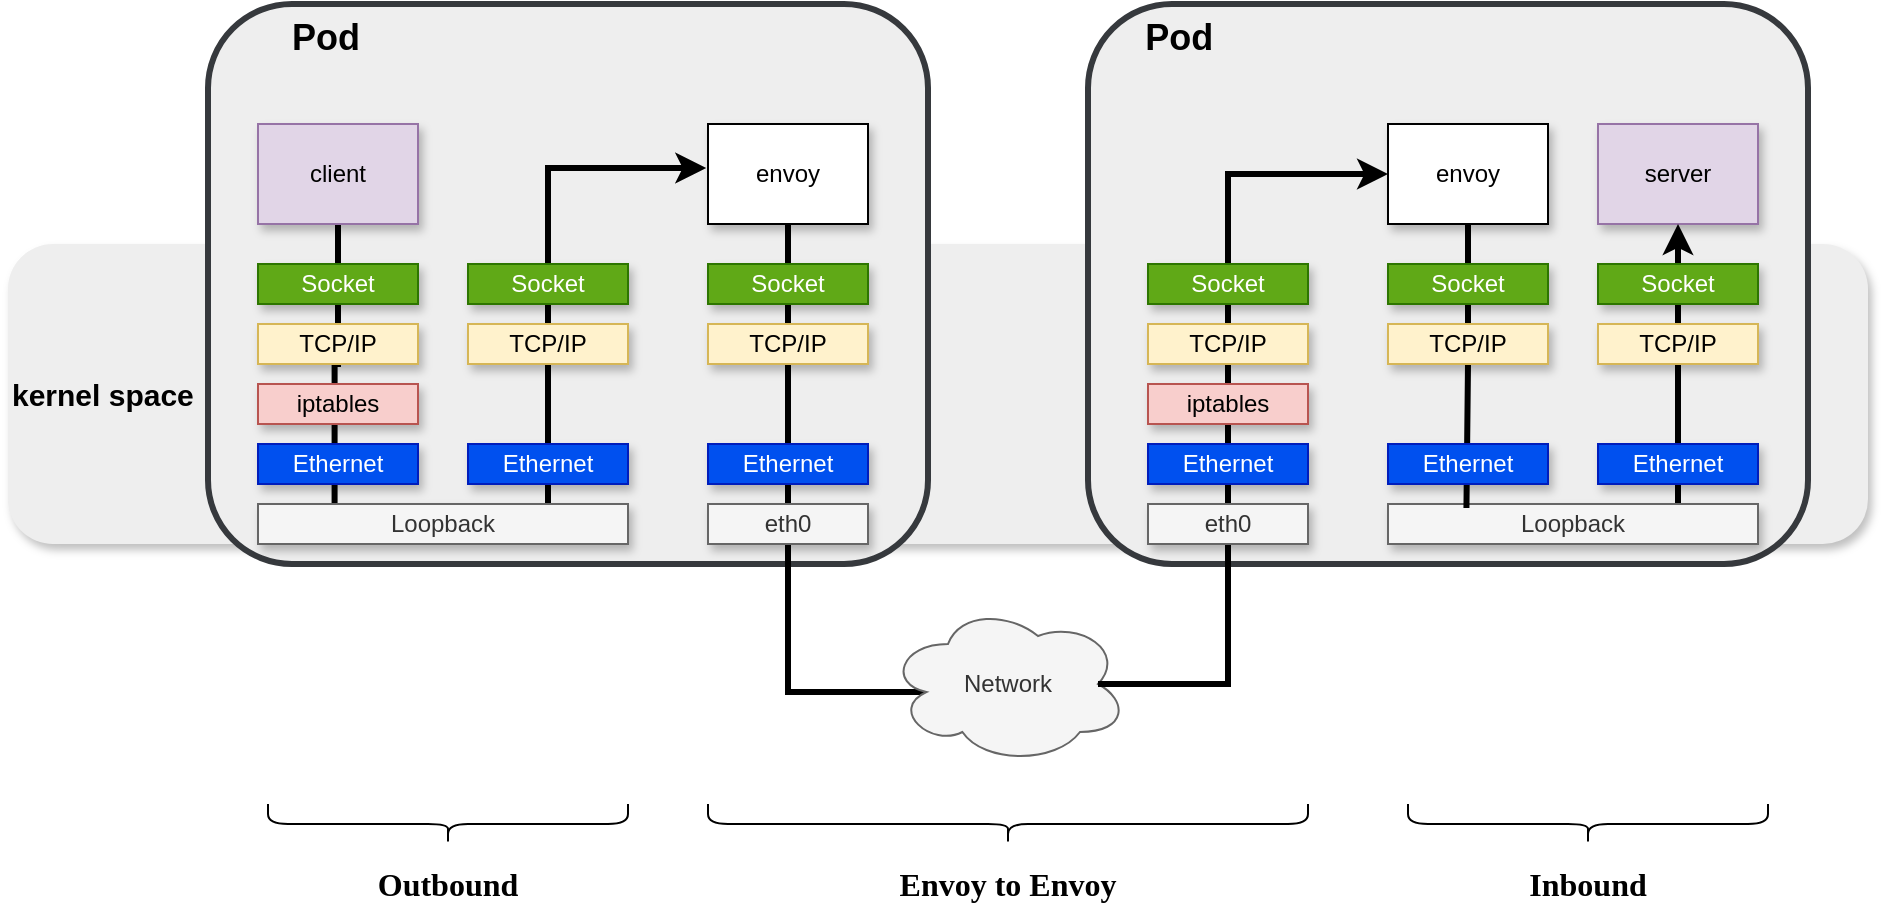 <mxfile version="14.6.13" type="device" pages="2"><diagram id="94O-eWi-ujNEiFMTeJ2n" name="Page-1"><mxGraphModel dx="1097" dy="746" grid="1" gridSize="10" guides="1" tooltips="1" connect="1" arrows="1" fold="1" page="1" pageScale="1" pageWidth="850" pageHeight="1100" math="0" shadow="0"><root><mxCell id="0"/><mxCell id="1" parent="0"/><mxCell id="JUNj7mSkVkrH1f1PvEp7-1" value="&lt;b&gt;&lt;font style=&quot;font-size: 15px&quot;&gt;kernel space&lt;/font&gt;&lt;/b&gt;" style="rounded=1;whiteSpace=wrap;html=1;shadow=1;align=left;fillColor=#eeeeee;strokeColor=none;" parent="1" vertex="1"><mxGeometry x="80" y="170" width="930" height="150" as="geometry"/></mxCell><mxCell id="LQTs8PRi4ih6TT2D-i4s-1" value="&lt;font style=&quot;font-size: 18px&quot;&gt;&lt;b&gt;&amp;nbsp; &amp;nbsp; &amp;nbsp; &amp;nbsp; &lt;font style=&quot;font-size: 18px&quot;&gt;Pod&lt;/font&gt;&lt;/b&gt;&lt;/font&gt;" style="rounded=1;whiteSpace=wrap;html=1;align=left;verticalAlign=top;fontSize=13;strokeWidth=3;fillColor=#eeeeee;strokeColor=#36393d;" parent="1" vertex="1"><mxGeometry x="180" y="50" width="360" height="280" as="geometry"/></mxCell><mxCell id="LQTs8PRi4ih6TT2D-i4s-37" value="" style="edgeStyle=orthogonalEdgeStyle;rounded=0;orthogonalLoop=1;jettySize=auto;html=1;entryX=0.207;entryY=0.118;entryDx=0;entryDy=0;entryPerimeter=0;strokeWidth=3;endArrow=none;endFill=0;" parent="1" source="LQTs8PRi4ih6TT2D-i4s-2" target="LQTs8PRi4ih6TT2D-i4s-7" edge="1"><mxGeometry relative="1" as="geometry"/></mxCell><mxCell id="LQTs8PRi4ih6TT2D-i4s-2" value="client" style="rounded=0;whiteSpace=wrap;html=1;fillColor=#e1d5e7;strokeColor=#9673a6;shadow=1;" parent="1" vertex="1"><mxGeometry x="205" y="110" width="80" height="50" as="geometry"/></mxCell><mxCell id="LQTs8PRi4ih6TT2D-i4s-3" value="Socket" style="rounded=0;whiteSpace=wrap;html=1;fillColor=#60a917;strokeColor=#2D7600;fontColor=#ffffff;shadow=1;" parent="1" vertex="1"><mxGeometry x="205" y="180" width="80" height="20" as="geometry"/></mxCell><mxCell id="LQTs8PRi4ih6TT2D-i4s-4" value="TCP/IP&lt;span style=&quot;color: rgba(0 , 0 , 0 , 0) ; font-family: monospace ; font-size: 0px&quot;&gt;%3CmxGraphModel%3E%3Croot%3E%3CmxCell%20id%3D%220%22%2F%3E%3CmxCell%20id%3D%221%22%20parent%3D%220%22%2F%3E%3CmxCell%20id%3D%222%22%20value%3D%22Socket%22%20style%3D%22rounded%3D0%3BwhiteSpace%3Dwrap%3Bhtml%3D1%3B%22%20vertex%3D%221%22%20parent%3D%221%22%3E%3CmxGeometry%20x%3D%22205%22%20y%3D%22180%22%20width%3D%2280%22%20height%3D%2220%22%20as%3D%22geometry%22%2F%3E%3C%2FmxCell%3E%3C%2Froot%3E%3C%2FmxGraphModel%3E&lt;/span&gt;" style="rounded=0;whiteSpace=wrap;html=1;fillColor=#fff2cc;strokeColor=#d6b656;shadow=1;" parent="1" vertex="1"><mxGeometry x="205" y="210" width="80" height="20" as="geometry"/></mxCell><mxCell id="LQTs8PRi4ih6TT2D-i4s-6" value="iptables" style="rounded=0;whiteSpace=wrap;html=1;fillColor=#f8cecc;strokeColor=#b85450;shadow=1;" parent="1" vertex="1"><mxGeometry x="205" y="240" width="80" height="20" as="geometry"/></mxCell><mxCell id="LQTs8PRi4ih6TT2D-i4s-38" style="edgeStyle=orthogonalEdgeStyle;rounded=0;orthogonalLoop=1;jettySize=auto;html=1;strokeColor=#000000;entryX=-0.011;entryY=0.44;entryDx=0;entryDy=0;entryPerimeter=0;strokeWidth=3;" parent="1" source="LQTs8PRi4ih6TT2D-i4s-7" target="LQTs8PRi4ih6TT2D-i4s-15" edge="1"><mxGeometry relative="1" as="geometry"><Array as="points"><mxPoint x="350" y="132"/></Array></mxGeometry></mxCell><mxCell id="LQTs8PRi4ih6TT2D-i4s-7" value="Loopback" style="rounded=0;whiteSpace=wrap;html=1;fillColor=#f5f5f5;strokeColor=#666666;fontColor=#333333;shadow=1;" parent="1" vertex="1"><mxGeometry x="205" y="300" width="185" height="20" as="geometry"/></mxCell><mxCell id="LQTs8PRi4ih6TT2D-i4s-8" value="Ethernet" style="rounded=0;whiteSpace=wrap;html=1;fillColor=#0050ef;strokeColor=#001DBC;fontColor=#ffffff;shadow=1;" parent="1" vertex="1"><mxGeometry x="205" y="270" width="80" height="20" as="geometry"/></mxCell><mxCell id="LQTs8PRi4ih6TT2D-i4s-11" value="Socket" style="rounded=0;whiteSpace=wrap;html=1;fillColor=#60a917;strokeColor=#2D7600;fontColor=#ffffff;shadow=1;" parent="1" vertex="1"><mxGeometry x="310" y="180" width="80" height="20" as="geometry"/></mxCell><mxCell id="LQTs8PRi4ih6TT2D-i4s-12" value="TCP/IP&lt;span style=&quot;color: rgba(0 , 0 , 0 , 0) ; font-family: monospace ; font-size: 0px&quot;&gt;%3CmxGraphModel%3E%3Croot%3E%3CmxCell%20id%3D%220%22%2F%3E%3CmxCell%20id%3D%221%22%20parent%3D%220%22%2F%3E%3CmxCell%20id%3D%222%22%20value%3D%22Socket%22%20style%3D%22rounded%3D0%3BwhiteSpace%3Dwrap%3Bhtml%3D1%3B%22%20vertex%3D%221%22%20parent%3D%221%22%3E%3CmxGeometry%20x%3D%22205%22%20y%3D%22180%22%20width%3D%2280%22%20height%3D%2220%22%20as%3D%22geometry%22%2F%3E%3C%2FmxCell%3E%3C%2Froot%3E%3C%2FmxGraphModel%3E&lt;/span&gt;" style="rounded=0;whiteSpace=wrap;html=1;fillColor=#fff2cc;strokeColor=#d6b656;shadow=1;" parent="1" vertex="1"><mxGeometry x="310" y="210" width="80" height="20" as="geometry"/></mxCell><mxCell id="LQTs8PRi4ih6TT2D-i4s-14" value="Ethernet" style="rounded=0;whiteSpace=wrap;html=1;fillColor=#0050ef;strokeColor=#001DBC;fontColor=#ffffff;shadow=1;" parent="1" vertex="1"><mxGeometry x="310" y="270" width="80" height="20" as="geometry"/></mxCell><mxCell id="LQTs8PRi4ih6TT2D-i4s-40" style="edgeStyle=orthogonalEdgeStyle;rounded=0;orthogonalLoop=1;jettySize=auto;html=1;entryX=0.16;entryY=0.55;entryDx=0;entryDy=0;entryPerimeter=0;strokeColor=#000000;strokeWidth=3;endArrow=none;endFill=0;" parent="1" source="LQTs8PRi4ih6TT2D-i4s-15" target="LQTs8PRi4ih6TT2D-i4s-39" edge="1"><mxGeometry relative="1" as="geometry"><Array as="points"><mxPoint x="470" y="394"/></Array></mxGeometry></mxCell><mxCell id="LQTs8PRi4ih6TT2D-i4s-15" value="envoy" style="rounded=0;whiteSpace=wrap;html=1;shadow=1;" parent="1" vertex="1"><mxGeometry x="430" y="110" width="80" height="50" as="geometry"/></mxCell><mxCell id="LQTs8PRi4ih6TT2D-i4s-16" value="Socket" style="rounded=0;whiteSpace=wrap;html=1;fillColor=#60a917;strokeColor=#2D7600;fontColor=#ffffff;shadow=1;" parent="1" vertex="1"><mxGeometry x="430" y="180" width="80" height="20" as="geometry"/></mxCell><mxCell id="LQTs8PRi4ih6TT2D-i4s-17" value="TCP/IP&lt;span style=&quot;color: rgba(0 , 0 , 0 , 0) ; font-family: monospace ; font-size: 0px&quot;&gt;%3CmxGraphModel%3E%3Croot%3E%3CmxCell%20id%3D%220%22%2F%3E%3CmxCell%20id%3D%221%22%20parent%3D%220%22%2F%3E%3CmxCell%20id%3D%222%22%20value%3D%22Socket%22%20style%3D%22rounded%3D0%3BwhiteSpace%3Dwrap%3Bhtml%3D1%3B%22%20vertex%3D%221%22%20parent%3D%221%22%3E%3CmxGeometry%20x%3D%22205%22%20y%3D%22180%22%20width%3D%2280%22%20height%3D%2220%22%20as%3D%22geometry%22%2F%3E%3C%2FmxCell%3E%3C%2Froot%3E%3C%2FmxGraphModel%3E&lt;/span&gt;" style="rounded=0;whiteSpace=wrap;html=1;fillColor=#fff2cc;strokeColor=#d6b656;shadow=1;" parent="1" vertex="1"><mxGeometry x="430" y="210" width="80" height="20" as="geometry"/></mxCell><mxCell id="LQTs8PRi4ih6TT2D-i4s-19" value="Ethernet" style="rounded=0;whiteSpace=wrap;html=1;fillColor=#0050ef;strokeColor=#001DBC;fontColor=#ffffff;shadow=1;" parent="1" vertex="1"><mxGeometry x="430" y="270" width="80" height="20" as="geometry"/></mxCell><mxCell id="LQTs8PRi4ih6TT2D-i4s-20" value="eth0" style="rounded=0;whiteSpace=wrap;html=1;fillColor=#f5f5f5;strokeColor=#666666;fontColor=#333333;shadow=1;" parent="1" vertex="1"><mxGeometry x="430" y="300" width="80" height="20" as="geometry"/></mxCell><mxCell id="LQTs8PRi4ih6TT2D-i4s-21" value="&lt;span&gt;&amp;nbsp; &amp;nbsp; &amp;nbsp; &amp;nbsp;&amp;nbsp;&lt;/span&gt;&lt;b&gt;&lt;font style=&quot;font-size: 18px&quot;&gt;Pod&lt;/font&gt;&lt;/b&gt;" style="rounded=1;whiteSpace=wrap;html=1;align=left;verticalAlign=top;strokeWidth=3;fillColor=#eeeeee;strokeColor=#36393d;" parent="1" vertex="1"><mxGeometry x="620" y="50" width="360" height="280" as="geometry"/></mxCell><mxCell id="LQTs8PRi4ih6TT2D-i4s-22" value="server" style="rounded=0;whiteSpace=wrap;html=1;fillColor=#e1d5e7;strokeColor=#9673a6;shadow=1;" parent="1" vertex="1"><mxGeometry x="875" y="110" width="80" height="50" as="geometry"/></mxCell><mxCell id="LQTs8PRi4ih6TT2D-i4s-43" style="edgeStyle=orthogonalEdgeStyle;rounded=0;orthogonalLoop=1;jettySize=auto;html=1;entryX=0.5;entryY=1;entryDx=0;entryDy=0;strokeColor=#000000;strokeWidth=3;" parent="1" source="LQTs8PRi4ih6TT2D-i4s-26" target="LQTs8PRi4ih6TT2D-i4s-22" edge="1"><mxGeometry relative="1" as="geometry"><Array as="points"><mxPoint x="915" y="260"/><mxPoint x="915" y="260"/></Array></mxGeometry></mxCell><mxCell id="LQTs8PRi4ih6TT2D-i4s-26" value="Loopback" style="rounded=0;whiteSpace=wrap;html=1;fillColor=#f5f5f5;strokeColor=#666666;fontColor=#333333;shadow=1;" parent="1" vertex="1"><mxGeometry x="770" y="300" width="185" height="20" as="geometry"/></mxCell><mxCell id="LQTs8PRi4ih6TT2D-i4s-28" value="Socket" style="rounded=0;whiteSpace=wrap;html=1;fillColor=#60a917;strokeColor=#2D7600;fontColor=#ffffff;shadow=1;" parent="1" vertex="1"><mxGeometry x="875" y="180" width="80" height="20" as="geometry"/></mxCell><mxCell id="LQTs8PRi4ih6TT2D-i4s-29" value="TCP/IP&lt;span style=&quot;color: rgba(0 , 0 , 0 , 0) ; font-family: monospace ; font-size: 0px&quot;&gt;%3CmxGraphModel%3E%3Croot%3E%3CmxCell%20id%3D%220%22%2F%3E%3CmxCell%20id%3D%221%22%20parent%3D%220%22%2F%3E%3CmxCell%20id%3D%222%22%20value%3D%22Socket%22%20style%3D%22rounded%3D0%3BwhiteSpace%3Dwrap%3Bhtml%3D1%3B%22%20vertex%3D%221%22%20parent%3D%221%22%3E%3CmxGeometry%20x%3D%22205%22%20y%3D%22180%22%20width%3D%2280%22%20height%3D%2220%22%20as%3D%22geometry%22%2F%3E%3C%2FmxCell%3E%3C%2Froot%3E%3C%2FmxGraphModel%3E&lt;/span&gt;" style="rounded=0;whiteSpace=wrap;html=1;fillColor=#fff2cc;strokeColor=#d6b656;shadow=1;" parent="1" vertex="1"><mxGeometry x="875" y="210" width="80" height="20" as="geometry"/></mxCell><mxCell id="LQTs8PRi4ih6TT2D-i4s-30" value="Ethernet" style="rounded=0;whiteSpace=wrap;html=1;fillColor=#0050ef;strokeColor=#001DBC;fontColor=#ffffff;shadow=1;" parent="1" vertex="1"><mxGeometry x="875" y="270" width="80" height="20" as="geometry"/></mxCell><mxCell id="LQTs8PRi4ih6TT2D-i4s-42" style="edgeStyle=orthogonalEdgeStyle;rounded=0;orthogonalLoop=1;jettySize=auto;html=1;entryX=0.212;entryY=0.099;entryDx=0;entryDy=0;entryPerimeter=0;strokeColor=#000000;strokeWidth=3;endArrow=none;endFill=0;" parent="1" source="LQTs8PRi4ih6TT2D-i4s-31" target="LQTs8PRi4ih6TT2D-i4s-26" edge="1"><mxGeometry relative="1" as="geometry"/></mxCell><mxCell id="LQTs8PRi4ih6TT2D-i4s-31" value="envoy" style="rounded=0;whiteSpace=wrap;html=1;shadow=1;" parent="1" vertex="1"><mxGeometry x="770" y="110" width="80" height="50" as="geometry"/></mxCell><mxCell id="LQTs8PRi4ih6TT2D-i4s-39" value="Network" style="ellipse;shape=cloud;whiteSpace=wrap;html=1;fillColor=#f5f5f5;strokeColor=#666666;fontColor=#333333;" parent="1" vertex="1"><mxGeometry x="520" y="350" width="120" height="80" as="geometry"/></mxCell><mxCell id="LQTs8PRi4ih6TT2D-i4s-41" style="edgeStyle=orthogonalEdgeStyle;rounded=0;orthogonalLoop=1;jettySize=auto;html=1;entryX=0;entryY=0.5;entryDx=0;entryDy=0;strokeColor=#000000;exitX=0.875;exitY=0.5;exitDx=0;exitDy=0;exitPerimeter=0;strokeWidth=3;" parent="1" source="LQTs8PRi4ih6TT2D-i4s-39" target="LQTs8PRi4ih6TT2D-i4s-31" edge="1"><mxGeometry relative="1" as="geometry"><Array as="points"><mxPoint x="690" y="390"/><mxPoint x="690" y="135"/></Array></mxGeometry></mxCell><mxCell id="LQTs8PRi4ih6TT2D-i4s-32" value="Socket" style="rounded=0;whiteSpace=wrap;html=1;fillColor=#60a917;strokeColor=#2D7600;fontColor=#ffffff;shadow=1;" parent="1" vertex="1"><mxGeometry x="650" y="180" width="80" height="20" as="geometry"/></mxCell><mxCell id="LQTs8PRi4ih6TT2D-i4s-33" value="TCP/IP&lt;span style=&quot;color: rgba(0 , 0 , 0 , 0) ; font-family: monospace ; font-size: 0px&quot;&gt;%3CmxGraphModel%3E%3Croot%3E%3CmxCell%20id%3D%220%22%2F%3E%3CmxCell%20id%3D%221%22%20parent%3D%220%22%2F%3E%3CmxCell%20id%3D%222%22%20value%3D%22Socket%22%20style%3D%22rounded%3D0%3BwhiteSpace%3Dwrap%3Bhtml%3D1%3B%22%20vertex%3D%221%22%20parent%3D%221%22%3E%3CmxGeometry%20x%3D%22205%22%20y%3D%22180%22%20width%3D%2280%22%20height%3D%2220%22%20as%3D%22geometry%22%2F%3E%3C%2FmxCell%3E%3C%2Froot%3E%3C%2FmxGraphModel%3E&lt;/span&gt;" style="rounded=0;whiteSpace=wrap;html=1;fillColor=#fff2cc;strokeColor=#d6b656;shadow=1;" parent="1" vertex="1"><mxGeometry x="650" y="210" width="80" height="20" as="geometry"/></mxCell><mxCell id="LQTs8PRi4ih6TT2D-i4s-34" value="iptables" style="rounded=0;whiteSpace=wrap;html=1;fillColor=#f8cecc;strokeColor=#b85450;shadow=1;" parent="1" vertex="1"><mxGeometry x="650" y="240" width="80" height="20" as="geometry"/></mxCell><mxCell id="LQTs8PRi4ih6TT2D-i4s-35" value="Ethernet" style="rounded=0;whiteSpace=wrap;html=1;fillColor=#0050ef;strokeColor=#001DBC;fontColor=#ffffff;shadow=1;" parent="1" vertex="1"><mxGeometry x="650" y="270" width="80" height="20" as="geometry"/></mxCell><mxCell id="LQTs8PRi4ih6TT2D-i4s-36" value="eth0" style="rounded=0;whiteSpace=wrap;html=1;fillColor=#f5f5f5;strokeColor=#666666;fontColor=#333333;shadow=1;" parent="1" vertex="1"><mxGeometry x="650" y="300" width="80" height="20" as="geometry"/></mxCell><mxCell id="LQTs8PRi4ih6TT2D-i4s-23" value="Socket" style="rounded=0;whiteSpace=wrap;html=1;fillColor=#60a917;strokeColor=#2D7600;fontColor=#ffffff;shadow=1;" parent="1" vertex="1"><mxGeometry x="770" y="180" width="80" height="20" as="geometry"/></mxCell><mxCell id="LQTs8PRi4ih6TT2D-i4s-24" value="TCP/IP&lt;span style=&quot;color: rgba(0 , 0 , 0 , 0) ; font-family: monospace ; font-size: 0px&quot;&gt;%3CmxGraphModel%3E%3Croot%3E%3CmxCell%20id%3D%220%22%2F%3E%3CmxCell%20id%3D%221%22%20parent%3D%220%22%2F%3E%3CmxCell%20id%3D%222%22%20value%3D%22Socket%22%20style%3D%22rounded%3D0%3BwhiteSpace%3Dwrap%3Bhtml%3D1%3B%22%20vertex%3D%221%22%20parent%3D%221%22%3E%3CmxGeometry%20x%3D%22205%22%20y%3D%22180%22%20width%3D%2280%22%20height%3D%2220%22%20as%3D%22geometry%22%2F%3E%3C%2FmxCell%3E%3C%2Froot%3E%3C%2FmxGraphModel%3E&lt;/span&gt;" style="rounded=0;whiteSpace=wrap;html=1;fillColor=#fff2cc;strokeColor=#d6b656;shadow=1;" parent="1" vertex="1"><mxGeometry x="770" y="210" width="80" height="20" as="geometry"/></mxCell><mxCell id="LQTs8PRi4ih6TT2D-i4s-27" value="Ethernet" style="rounded=0;whiteSpace=wrap;html=1;fillColor=#0050ef;strokeColor=#001DBC;fontColor=#ffffff;shadow=1;" parent="1" vertex="1"><mxGeometry x="770" y="270" width="80" height="20" as="geometry"/></mxCell><mxCell id="aSzpa56uF7fCM-NlnVNw-1" value="" style="shape=curlyBracket;whiteSpace=wrap;html=1;rounded=1;flipH=1;size=0.5;rotation=90;" parent="1" vertex="1"><mxGeometry x="290" y="370" width="20" height="180" as="geometry"/></mxCell><mxCell id="aSzpa56uF7fCM-NlnVNw-2" value="" style="shape=curlyBracket;whiteSpace=wrap;html=1;rounded=1;flipH=1;size=0.5;rotation=90;" parent="1" vertex="1"><mxGeometry x="570" y="310" width="20" height="300" as="geometry"/></mxCell><mxCell id="aSzpa56uF7fCM-NlnVNw-3" value="" style="shape=curlyBracket;whiteSpace=wrap;html=1;rounded=1;flipH=1;size=0.5;rotation=90;" parent="1" vertex="1"><mxGeometry x="860" y="370" width="20" height="180" as="geometry"/></mxCell><mxCell id="aSzpa56uF7fCM-NlnVNw-4" value="&lt;b&gt;&lt;font face=&quot;Comic Sans MS&quot; style=&quot;font-size: 16px&quot;&gt;Outbound&lt;/font&gt;&lt;/b&gt;" style="text;html=1;strokeColor=none;fillColor=none;align=center;verticalAlign=middle;whiteSpace=wrap;rounded=0;" parent="1" vertex="1"><mxGeometry x="280" y="480" width="40" height="20" as="geometry"/></mxCell><mxCell id="aSzpa56uF7fCM-NlnVNw-5" value="&lt;b&gt;&lt;font face=&quot;Comic Sans MS&quot; style=&quot;font-size: 16px&quot;&gt;Envoy to Envoy&lt;/font&gt;&lt;/b&gt;" style="text;html=1;strokeColor=none;fillColor=none;align=center;verticalAlign=middle;whiteSpace=wrap;rounded=0;" parent="1" vertex="1"><mxGeometry x="510" y="480" width="140" height="20" as="geometry"/></mxCell><mxCell id="aSzpa56uF7fCM-NlnVNw-7" value="&lt;b&gt;&lt;font face=&quot;Comic Sans MS&quot; style=&quot;font-size: 16px&quot;&gt;Inbound&lt;/font&gt;&lt;/b&gt;" style="text;html=1;strokeColor=none;fillColor=none;align=center;verticalAlign=middle;whiteSpace=wrap;rounded=0;" parent="1" vertex="1"><mxGeometry x="850" y="480" width="40" height="20" as="geometry"/></mxCell></root></mxGraphModel></diagram><diagram id="7zWBq7GOnaDUNKxbsXHf" name="active/passive socket"><mxGraphModel dx="1097" dy="746" grid="1" gridSize="10" guides="1" tooltips="1" connect="1" arrows="1" fold="1" page="1" pageScale="1" pageWidth="850" pageHeight="1100" math="0" shadow="0"><root><mxCell id="TH5iUh6UDaNPfgTtTZjS-0"/><mxCell id="TH5iUh6UDaNPfgTtTZjS-1" parent="TH5iUh6UDaNPfgTtTZjS-0"/><mxCell id="TH5iUh6UDaNPfgTtTZjS-2" value="&lt;b&gt;&lt;font style=&quot;font-size: 15px&quot;&gt;kernel space&lt;/font&gt;&lt;/b&gt;" style="rounded=1;whiteSpace=wrap;html=1;shadow=1;align=left;fillColor=#eeeeee;strokeColor=none;" vertex="1" parent="TH5iUh6UDaNPfgTtTZjS-1"><mxGeometry x="80" y="170" width="930" height="150" as="geometry"/></mxCell><mxCell id="TH5iUh6UDaNPfgTtTZjS-3" value="&lt;font style=&quot;font-size: 18px&quot;&gt;&lt;b&gt;&amp;nbsp; &amp;nbsp; &amp;nbsp; &amp;nbsp; &lt;font style=&quot;font-size: 18px&quot;&gt;Pod&lt;/font&gt;&lt;/b&gt;&lt;/font&gt;" style="rounded=1;whiteSpace=wrap;html=1;align=left;verticalAlign=top;fontSize=13;strokeWidth=3;fillColor=#eeeeee;strokeColor=#36393d;" vertex="1" parent="TH5iUh6UDaNPfgTtTZjS-1"><mxGeometry x="180" y="50" width="360" height="280" as="geometry"/></mxCell><mxCell id="TH5iUh6UDaNPfgTtTZjS-4" value="" style="edgeStyle=orthogonalEdgeStyle;rounded=0;orthogonalLoop=1;jettySize=auto;html=1;entryX=0.207;entryY=0.118;entryDx=0;entryDy=0;entryPerimeter=0;strokeWidth=3;endArrow=none;endFill=0;" edge="1" parent="TH5iUh6UDaNPfgTtTZjS-1" source="TH5iUh6UDaNPfgTtTZjS-5" target="TH5iUh6UDaNPfgTtTZjS-10"><mxGeometry relative="1" as="geometry"/></mxCell><mxCell id="TH5iUh6UDaNPfgTtTZjS-5" value="client" style="rounded=0;whiteSpace=wrap;html=1;fillColor=#e1d5e7;strokeColor=#9673a6;shadow=1;" vertex="1" parent="TH5iUh6UDaNPfgTtTZjS-1"><mxGeometry x="205" y="110" width="80" height="50" as="geometry"/></mxCell><mxCell id="TH5iUh6UDaNPfgTtTZjS-6" value="Active Sock" style="rounded=0;whiteSpace=wrap;html=1;fillColor=#60a917;strokeColor=#2D7600;fontColor=#ffffff;shadow=1;" vertex="1" parent="TH5iUh6UDaNPfgTtTZjS-1"><mxGeometry x="205" y="180" width="80" height="20" as="geometry"/></mxCell><mxCell id="TH5iUh6UDaNPfgTtTZjS-7" value="TCP/IP&lt;span style=&quot;color: rgba(0 , 0 , 0 , 0) ; font-family: monospace ; font-size: 0px&quot;&gt;%3CmxGraphModel%3E%3Croot%3E%3CmxCell%20id%3D%220%22%2F%3E%3CmxCell%20id%3D%221%22%20parent%3D%220%22%2F%3E%3CmxCell%20id%3D%222%22%20value%3D%22Socket%22%20style%3D%22rounded%3D0%3BwhiteSpace%3Dwrap%3Bhtml%3D1%3B%22%20vertex%3D%221%22%20parent%3D%221%22%3E%3CmxGeometry%20x%3D%22205%22%20y%3D%22180%22%20width%3D%2280%22%20height%3D%2220%22%20as%3D%22geometry%22%2F%3E%3C%2FmxCell%3E%3C%2Froot%3E%3C%2FmxGraphModel%3E&lt;/span&gt;" style="rounded=0;whiteSpace=wrap;html=1;fillColor=#fff2cc;strokeColor=#d6b656;shadow=1;" vertex="1" parent="TH5iUh6UDaNPfgTtTZjS-1"><mxGeometry x="205" y="210" width="80" height="20" as="geometry"/></mxCell><mxCell id="TH5iUh6UDaNPfgTtTZjS-8" value="iptables" style="rounded=0;whiteSpace=wrap;html=1;fillColor=#f8cecc;strokeColor=#b85450;shadow=1;" vertex="1" parent="TH5iUh6UDaNPfgTtTZjS-1"><mxGeometry x="205" y="240" width="80" height="20" as="geometry"/></mxCell><mxCell id="TH5iUh6UDaNPfgTtTZjS-9" style="edgeStyle=orthogonalEdgeStyle;rounded=0;orthogonalLoop=1;jettySize=auto;html=1;strokeColor=#000000;entryX=-0.011;entryY=0.44;entryDx=0;entryDy=0;entryPerimeter=0;strokeWidth=3;" edge="1" parent="TH5iUh6UDaNPfgTtTZjS-1" source="TH5iUh6UDaNPfgTtTZjS-10" target="TH5iUh6UDaNPfgTtTZjS-16"><mxGeometry relative="1" as="geometry"><Array as="points"><mxPoint x="350" y="132"/></Array></mxGeometry></mxCell><mxCell id="TH5iUh6UDaNPfgTtTZjS-10" value="Loopback" style="rounded=0;whiteSpace=wrap;html=1;fillColor=#f5f5f5;strokeColor=#666666;fontColor=#333333;shadow=1;" vertex="1" parent="TH5iUh6UDaNPfgTtTZjS-1"><mxGeometry x="205" y="300" width="185" height="20" as="geometry"/></mxCell><mxCell id="TH5iUh6UDaNPfgTtTZjS-11" value="Ethernet" style="rounded=0;whiteSpace=wrap;html=1;fillColor=#0050ef;strokeColor=#001DBC;fontColor=#ffffff;shadow=1;" vertex="1" parent="TH5iUh6UDaNPfgTtTZjS-1"><mxGeometry x="205" y="270" width="80" height="20" as="geometry"/></mxCell><mxCell id="TH5iUh6UDaNPfgTtTZjS-12" value="Passive Sock" style="rounded=0;whiteSpace=wrap;html=1;shadow=1;fillColor=#d80073;strokeColor=#A50040;fontColor=#ffffff;" vertex="1" parent="TH5iUh6UDaNPfgTtTZjS-1"><mxGeometry x="310" y="180" width="80" height="20" as="geometry"/></mxCell><mxCell id="TH5iUh6UDaNPfgTtTZjS-13" value="TCP/IP&lt;span style=&quot;color: rgba(0 , 0 , 0 , 0) ; font-family: monospace ; font-size: 0px&quot;&gt;%3CmxGraphModel%3E%3Croot%3E%3CmxCell%20id%3D%220%22%2F%3E%3CmxCell%20id%3D%221%22%20parent%3D%220%22%2F%3E%3CmxCell%20id%3D%222%22%20value%3D%22Socket%22%20style%3D%22rounded%3D0%3BwhiteSpace%3Dwrap%3Bhtml%3D1%3B%22%20vertex%3D%221%22%20parent%3D%221%22%3E%3CmxGeometry%20x%3D%22205%22%20y%3D%22180%22%20width%3D%2280%22%20height%3D%2220%22%20as%3D%22geometry%22%2F%3E%3C%2FmxCell%3E%3C%2Froot%3E%3C%2FmxGraphModel%3E&lt;/span&gt;" style="rounded=0;whiteSpace=wrap;html=1;fillColor=#fff2cc;strokeColor=#d6b656;shadow=1;" vertex="1" parent="TH5iUh6UDaNPfgTtTZjS-1"><mxGeometry x="310" y="210" width="80" height="20" as="geometry"/></mxCell><mxCell id="TH5iUh6UDaNPfgTtTZjS-14" value="Ethernet" style="rounded=0;whiteSpace=wrap;html=1;fillColor=#0050ef;strokeColor=#001DBC;fontColor=#ffffff;shadow=1;" vertex="1" parent="TH5iUh6UDaNPfgTtTZjS-1"><mxGeometry x="310" y="270" width="80" height="20" as="geometry"/></mxCell><mxCell id="TH5iUh6UDaNPfgTtTZjS-15" style="edgeStyle=orthogonalEdgeStyle;rounded=0;orthogonalLoop=1;jettySize=auto;html=1;entryX=0.16;entryY=0.55;entryDx=0;entryDy=0;entryPerimeter=0;strokeColor=#000000;strokeWidth=3;endArrow=none;endFill=0;" edge="1" parent="TH5iUh6UDaNPfgTtTZjS-1" source="TH5iUh6UDaNPfgTtTZjS-16" target="TH5iUh6UDaNPfgTtTZjS-30"><mxGeometry relative="1" as="geometry"><Array as="points"><mxPoint x="470" y="394"/></Array></mxGeometry></mxCell><mxCell id="TH5iUh6UDaNPfgTtTZjS-16" value="envoy" style="rounded=0;whiteSpace=wrap;html=1;shadow=1;" vertex="1" parent="TH5iUh6UDaNPfgTtTZjS-1"><mxGeometry x="430" y="110" width="80" height="50" as="geometry"/></mxCell><mxCell id="TH5iUh6UDaNPfgTtTZjS-17" value="Active Sock" style="rounded=0;whiteSpace=wrap;html=1;fillColor=#60a917;strokeColor=#2D7600;fontColor=#ffffff;shadow=1;" vertex="1" parent="TH5iUh6UDaNPfgTtTZjS-1"><mxGeometry x="430" y="180" width="80" height="20" as="geometry"/></mxCell><mxCell id="TH5iUh6UDaNPfgTtTZjS-18" value="TCP/IP&lt;span style=&quot;color: rgba(0 , 0 , 0 , 0) ; font-family: monospace ; font-size: 0px&quot;&gt;%3CmxGraphModel%3E%3Croot%3E%3CmxCell%20id%3D%220%22%2F%3E%3CmxCell%20id%3D%221%22%20parent%3D%220%22%2F%3E%3CmxCell%20id%3D%222%22%20value%3D%22Socket%22%20style%3D%22rounded%3D0%3BwhiteSpace%3Dwrap%3Bhtml%3D1%3B%22%20vertex%3D%221%22%20parent%3D%221%22%3E%3CmxGeometry%20x%3D%22205%22%20y%3D%22180%22%20width%3D%2280%22%20height%3D%2220%22%20as%3D%22geometry%22%2F%3E%3C%2FmxCell%3E%3C%2Froot%3E%3C%2FmxGraphModel%3E&lt;/span&gt;" style="rounded=0;whiteSpace=wrap;html=1;fillColor=#fff2cc;strokeColor=#d6b656;shadow=1;" vertex="1" parent="TH5iUh6UDaNPfgTtTZjS-1"><mxGeometry x="430" y="210" width="80" height="20" as="geometry"/></mxCell><mxCell id="TH5iUh6UDaNPfgTtTZjS-19" value="Ethernet" style="rounded=0;whiteSpace=wrap;html=1;fillColor=#0050ef;strokeColor=#001DBC;fontColor=#ffffff;shadow=1;" vertex="1" parent="TH5iUh6UDaNPfgTtTZjS-1"><mxGeometry x="430" y="270" width="80" height="20" as="geometry"/></mxCell><mxCell id="TH5iUh6UDaNPfgTtTZjS-20" value="eth0" style="rounded=0;whiteSpace=wrap;html=1;fillColor=#f5f5f5;strokeColor=#666666;fontColor=#333333;shadow=1;" vertex="1" parent="TH5iUh6UDaNPfgTtTZjS-1"><mxGeometry x="430" y="300" width="80" height="20" as="geometry"/></mxCell><mxCell id="TH5iUh6UDaNPfgTtTZjS-21" value="&lt;span&gt;&amp;nbsp; &amp;nbsp; &amp;nbsp; &amp;nbsp;&amp;nbsp;&lt;/span&gt;&lt;b&gt;&lt;font style=&quot;font-size: 18px&quot;&gt;Pod&lt;/font&gt;&lt;/b&gt;" style="rounded=1;whiteSpace=wrap;html=1;align=left;verticalAlign=top;strokeWidth=3;fillColor=#eeeeee;strokeColor=#36393d;" vertex="1" parent="TH5iUh6UDaNPfgTtTZjS-1"><mxGeometry x="620" y="50" width="360" height="280" as="geometry"/></mxCell><mxCell id="TH5iUh6UDaNPfgTtTZjS-22" value="server" style="rounded=0;whiteSpace=wrap;html=1;fillColor=#e1d5e7;strokeColor=#9673a6;shadow=1;" vertex="1" parent="TH5iUh6UDaNPfgTtTZjS-1"><mxGeometry x="875" y="110" width="80" height="50" as="geometry"/></mxCell><mxCell id="TH5iUh6UDaNPfgTtTZjS-23" style="edgeStyle=orthogonalEdgeStyle;rounded=0;orthogonalLoop=1;jettySize=auto;html=1;entryX=0.5;entryY=1;entryDx=0;entryDy=0;strokeColor=#000000;strokeWidth=3;" edge="1" parent="TH5iUh6UDaNPfgTtTZjS-1" source="TH5iUh6UDaNPfgTtTZjS-24" target="TH5iUh6UDaNPfgTtTZjS-22"><mxGeometry relative="1" as="geometry"><Array as="points"><mxPoint x="915" y="260"/><mxPoint x="915" y="260"/></Array></mxGeometry></mxCell><mxCell id="TH5iUh6UDaNPfgTtTZjS-24" value="Loopback" style="rounded=0;whiteSpace=wrap;html=1;fillColor=#f5f5f5;strokeColor=#666666;fontColor=#333333;shadow=1;" vertex="1" parent="TH5iUh6UDaNPfgTtTZjS-1"><mxGeometry x="770" y="300" width="185" height="20" as="geometry"/></mxCell><mxCell id="TH5iUh6UDaNPfgTtTZjS-25" value="Passive Sock" style="rounded=0;whiteSpace=wrap;html=1;fillColor=#d80073;strokeColor=#A50040;fontColor=#ffffff;shadow=1;" vertex="1" parent="TH5iUh6UDaNPfgTtTZjS-1"><mxGeometry x="874" y="180" width="80" height="20" as="geometry"/></mxCell><mxCell id="TH5iUh6UDaNPfgTtTZjS-26" value="TCP/IP&lt;span style=&quot;color: rgba(0 , 0 , 0 , 0) ; font-family: monospace ; font-size: 0px&quot;&gt;%3CmxGraphModel%3E%3Croot%3E%3CmxCell%20id%3D%220%22%2F%3E%3CmxCell%20id%3D%221%22%20parent%3D%220%22%2F%3E%3CmxCell%20id%3D%222%22%20value%3D%22Socket%22%20style%3D%22rounded%3D0%3BwhiteSpace%3Dwrap%3Bhtml%3D1%3B%22%20vertex%3D%221%22%20parent%3D%221%22%3E%3CmxGeometry%20x%3D%22205%22%20y%3D%22180%22%20width%3D%2280%22%20height%3D%2220%22%20as%3D%22geometry%22%2F%3E%3C%2FmxCell%3E%3C%2Froot%3E%3C%2FmxGraphModel%3E&lt;/span&gt;" style="rounded=0;whiteSpace=wrap;html=1;fillColor=#fff2cc;strokeColor=#d6b656;shadow=1;" vertex="1" parent="TH5iUh6UDaNPfgTtTZjS-1"><mxGeometry x="875" y="210" width="80" height="20" as="geometry"/></mxCell><mxCell id="TH5iUh6UDaNPfgTtTZjS-27" value="Ethernet" style="rounded=0;whiteSpace=wrap;html=1;fillColor=#0050ef;strokeColor=#001DBC;fontColor=#ffffff;shadow=1;" vertex="1" parent="TH5iUh6UDaNPfgTtTZjS-1"><mxGeometry x="875" y="270" width="80" height="20" as="geometry"/></mxCell><mxCell id="TH5iUh6UDaNPfgTtTZjS-28" style="edgeStyle=orthogonalEdgeStyle;rounded=0;orthogonalLoop=1;jettySize=auto;html=1;entryX=0.212;entryY=0.099;entryDx=0;entryDy=0;entryPerimeter=0;strokeColor=#000000;strokeWidth=3;endArrow=none;endFill=0;" edge="1" parent="TH5iUh6UDaNPfgTtTZjS-1" source="TH5iUh6UDaNPfgTtTZjS-29" target="TH5iUh6UDaNPfgTtTZjS-24"><mxGeometry relative="1" as="geometry"/></mxCell><mxCell id="TH5iUh6UDaNPfgTtTZjS-29" value="envoy" style="rounded=0;whiteSpace=wrap;html=1;shadow=1;" vertex="1" parent="TH5iUh6UDaNPfgTtTZjS-1"><mxGeometry x="770" y="110" width="80" height="50" as="geometry"/></mxCell><mxCell id="TH5iUh6UDaNPfgTtTZjS-30" value="Network" style="ellipse;shape=cloud;whiteSpace=wrap;html=1;fillColor=#f5f5f5;strokeColor=#666666;fontColor=#333333;" vertex="1" parent="TH5iUh6UDaNPfgTtTZjS-1"><mxGeometry x="520" y="350" width="120" height="80" as="geometry"/></mxCell><mxCell id="TH5iUh6UDaNPfgTtTZjS-31" style="edgeStyle=orthogonalEdgeStyle;rounded=0;orthogonalLoop=1;jettySize=auto;html=1;entryX=0;entryY=0.5;entryDx=0;entryDy=0;strokeColor=#000000;exitX=0.875;exitY=0.5;exitDx=0;exitDy=0;exitPerimeter=0;strokeWidth=3;" edge="1" parent="TH5iUh6UDaNPfgTtTZjS-1" source="TH5iUh6UDaNPfgTtTZjS-30" target="TH5iUh6UDaNPfgTtTZjS-29"><mxGeometry relative="1" as="geometry"><Array as="points"><mxPoint x="690" y="390"/><mxPoint x="690" y="135"/></Array></mxGeometry></mxCell><mxCell id="TH5iUh6UDaNPfgTtTZjS-32" value="Passive Sock" style="rounded=0;whiteSpace=wrap;html=1;fillColor=#d80073;strokeColor=#A50040;fontColor=#ffffff;shadow=1;" vertex="1" parent="TH5iUh6UDaNPfgTtTZjS-1"><mxGeometry x="650" y="180" width="80" height="20" as="geometry"/></mxCell><mxCell id="TH5iUh6UDaNPfgTtTZjS-33" value="TCP/IP&lt;span style=&quot;color: rgba(0 , 0 , 0 , 0) ; font-family: monospace ; font-size: 0px&quot;&gt;%3CmxGraphModel%3E%3Croot%3E%3CmxCell%20id%3D%220%22%2F%3E%3CmxCell%20id%3D%221%22%20parent%3D%220%22%2F%3E%3CmxCell%20id%3D%222%22%20value%3D%22Socket%22%20style%3D%22rounded%3D0%3BwhiteSpace%3Dwrap%3Bhtml%3D1%3B%22%20vertex%3D%221%22%20parent%3D%221%22%3E%3CmxGeometry%20x%3D%22205%22%20y%3D%22180%22%20width%3D%2280%22%20height%3D%2220%22%20as%3D%22geometry%22%2F%3E%3C%2FmxCell%3E%3C%2Froot%3E%3C%2FmxGraphModel%3E&lt;/span&gt;" style="rounded=0;whiteSpace=wrap;html=1;fillColor=#fff2cc;strokeColor=#d6b656;shadow=1;" vertex="1" parent="TH5iUh6UDaNPfgTtTZjS-1"><mxGeometry x="650" y="210" width="80" height="20" as="geometry"/></mxCell><mxCell id="TH5iUh6UDaNPfgTtTZjS-34" value="iptables" style="rounded=0;whiteSpace=wrap;html=1;fillColor=#f8cecc;strokeColor=#b85450;shadow=1;" vertex="1" parent="TH5iUh6UDaNPfgTtTZjS-1"><mxGeometry x="650" y="240" width="80" height="20" as="geometry"/></mxCell><mxCell id="TH5iUh6UDaNPfgTtTZjS-35" value="Ethernet" style="rounded=0;whiteSpace=wrap;html=1;fillColor=#0050ef;strokeColor=#001DBC;fontColor=#ffffff;shadow=1;" vertex="1" parent="TH5iUh6UDaNPfgTtTZjS-1"><mxGeometry x="650" y="270" width="80" height="20" as="geometry"/></mxCell><mxCell id="TH5iUh6UDaNPfgTtTZjS-36" value="eth0" style="rounded=0;whiteSpace=wrap;html=1;fillColor=#f5f5f5;strokeColor=#666666;fontColor=#333333;shadow=1;" vertex="1" parent="TH5iUh6UDaNPfgTtTZjS-1"><mxGeometry x="650" y="300" width="80" height="20" as="geometry"/></mxCell><mxCell id="TH5iUh6UDaNPfgTtTZjS-37" value="Active Sock" style="rounded=0;whiteSpace=wrap;html=1;fillColor=#60a917;strokeColor=#2D7600;fontColor=#ffffff;shadow=1;" vertex="1" parent="TH5iUh6UDaNPfgTtTZjS-1"><mxGeometry x="770" y="180" width="80" height="20" as="geometry"/></mxCell><mxCell id="TH5iUh6UDaNPfgTtTZjS-38" value="TCP/IP&lt;span style=&quot;color: rgba(0 , 0 , 0 , 0) ; font-family: monospace ; font-size: 0px&quot;&gt;%3CmxGraphModel%3E%3Croot%3E%3CmxCell%20id%3D%220%22%2F%3E%3CmxCell%20id%3D%221%22%20parent%3D%220%22%2F%3E%3CmxCell%20id%3D%222%22%20value%3D%22Socket%22%20style%3D%22rounded%3D0%3BwhiteSpace%3Dwrap%3Bhtml%3D1%3B%22%20vertex%3D%221%22%20parent%3D%221%22%3E%3CmxGeometry%20x%3D%22205%22%20y%3D%22180%22%20width%3D%2280%22%20height%3D%2220%22%20as%3D%22geometry%22%2F%3E%3C%2FmxCell%3E%3C%2Froot%3E%3C%2FmxGraphModel%3E&lt;/span&gt;" style="rounded=0;whiteSpace=wrap;html=1;fillColor=#fff2cc;strokeColor=#d6b656;shadow=1;" vertex="1" parent="TH5iUh6UDaNPfgTtTZjS-1"><mxGeometry x="770" y="210" width="80" height="20" as="geometry"/></mxCell><mxCell id="TH5iUh6UDaNPfgTtTZjS-39" value="Ethernet" style="rounded=0;whiteSpace=wrap;html=1;fillColor=#0050ef;strokeColor=#001DBC;fontColor=#ffffff;shadow=1;" vertex="1" parent="TH5iUh6UDaNPfgTtTZjS-1"><mxGeometry x="770" y="270" width="80" height="20" as="geometry"/></mxCell><mxCell id="TH5iUh6UDaNPfgTtTZjS-40" value="" style="shape=curlyBracket;whiteSpace=wrap;html=1;rounded=1;flipH=1;size=0.5;rotation=90;" vertex="1" parent="TH5iUh6UDaNPfgTtTZjS-1"><mxGeometry x="290" y="370" width="20" height="180" as="geometry"/></mxCell><mxCell id="TH5iUh6UDaNPfgTtTZjS-41" value="" style="shape=curlyBracket;whiteSpace=wrap;html=1;rounded=1;flipH=1;size=0.5;rotation=90;" vertex="1" parent="TH5iUh6UDaNPfgTtTZjS-1"><mxGeometry x="570" y="310" width="20" height="300" as="geometry"/></mxCell><mxCell id="TH5iUh6UDaNPfgTtTZjS-42" value="" style="shape=curlyBracket;whiteSpace=wrap;html=1;rounded=1;flipH=1;size=0.5;rotation=90;" vertex="1" parent="TH5iUh6UDaNPfgTtTZjS-1"><mxGeometry x="860" y="370" width="20" height="180" as="geometry"/></mxCell><mxCell id="TH5iUh6UDaNPfgTtTZjS-43" value="&lt;b&gt;&lt;font face=&quot;Comic Sans MS&quot; style=&quot;font-size: 16px&quot;&gt;Outbound&lt;/font&gt;&lt;/b&gt;" style="text;html=1;strokeColor=none;fillColor=none;align=center;verticalAlign=middle;whiteSpace=wrap;rounded=0;" vertex="1" parent="TH5iUh6UDaNPfgTtTZjS-1"><mxGeometry x="280" y="480" width="40" height="20" as="geometry"/></mxCell><mxCell id="TH5iUh6UDaNPfgTtTZjS-44" value="&lt;b&gt;&lt;font face=&quot;Comic Sans MS&quot; style=&quot;font-size: 16px&quot;&gt;Envoy to Envoy&lt;/font&gt;&lt;/b&gt;" style="text;html=1;strokeColor=none;fillColor=none;align=center;verticalAlign=middle;whiteSpace=wrap;rounded=0;" vertex="1" parent="TH5iUh6UDaNPfgTtTZjS-1"><mxGeometry x="510" y="480" width="140" height="20" as="geometry"/></mxCell><mxCell id="TH5iUh6UDaNPfgTtTZjS-45" value="&lt;b&gt;&lt;font face=&quot;Comic Sans MS&quot; style=&quot;font-size: 16px&quot;&gt;Inbound&lt;/font&gt;&lt;/b&gt;" style="text;html=1;strokeColor=none;fillColor=none;align=center;verticalAlign=middle;whiteSpace=wrap;rounded=0;" vertex="1" parent="TH5iUh6UDaNPfgTtTZjS-1"><mxGeometry x="850" y="480" width="40" height="20" as="geometry"/></mxCell></root></mxGraphModel></diagram></mxfile>